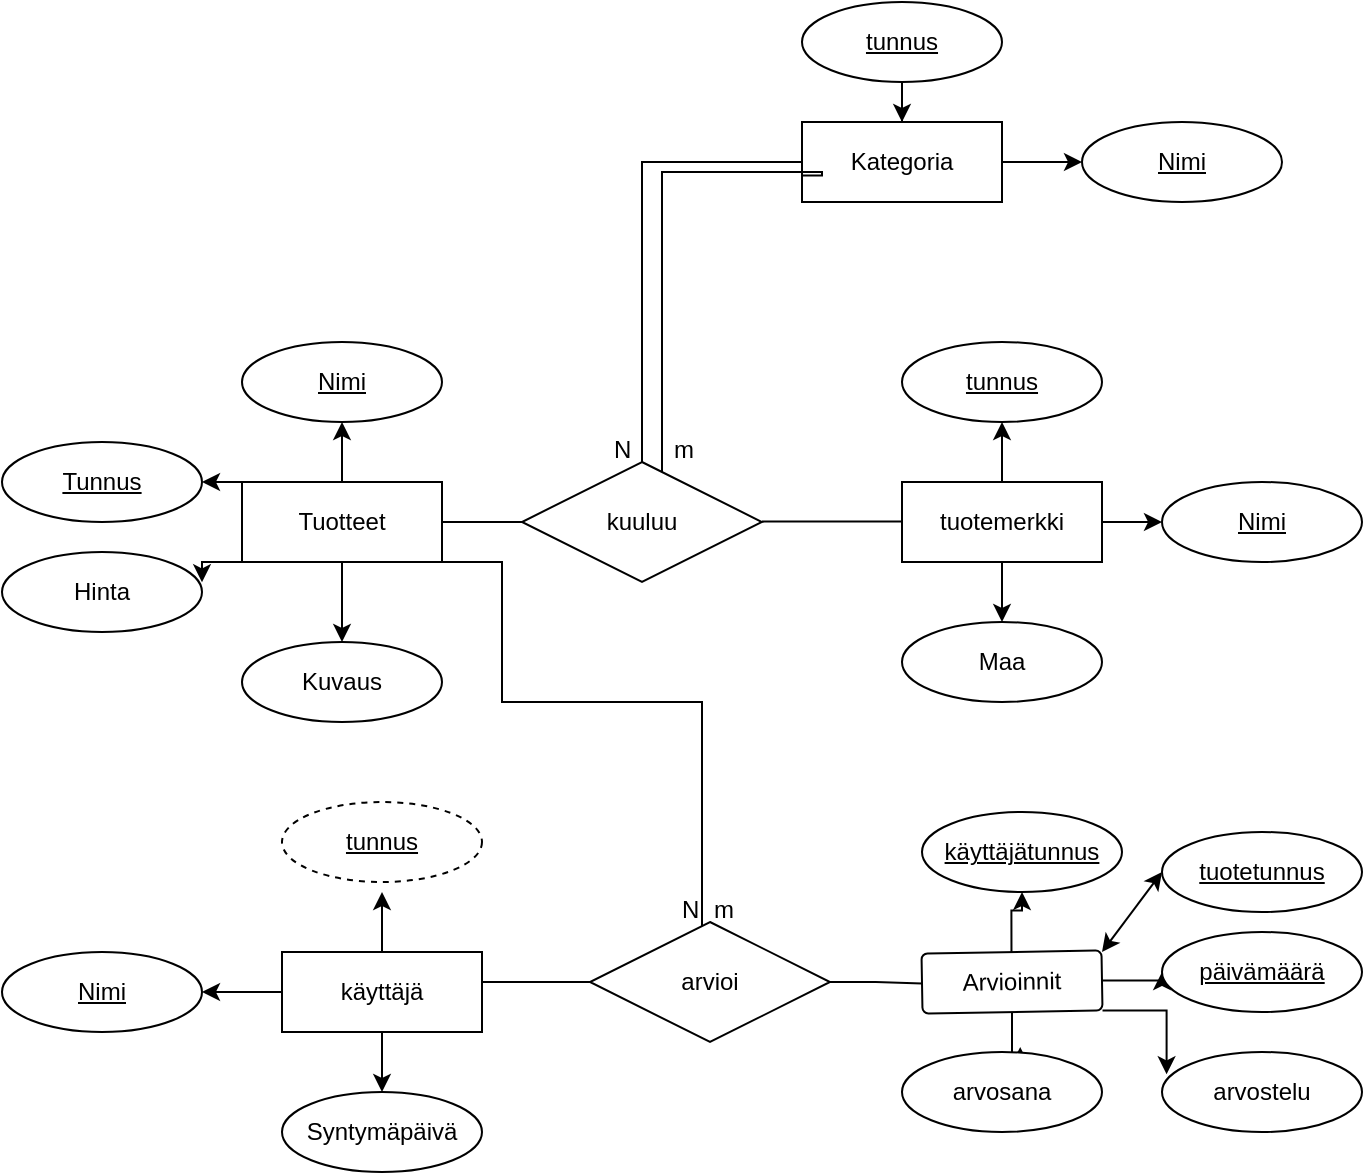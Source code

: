 <mxfile version="20.3.3" type="device"><diagram id="YKZrGLHdQ3bybM5HXPs3" name="Page-1"><mxGraphModel dx="648" dy="698" grid="1" gridSize="10" guides="1" tooltips="1" connect="1" arrows="1" fold="1" page="1" pageScale="1" pageWidth="827" pageHeight="1169" math="0" shadow="0"><root><mxCell id="0"/><mxCell id="1" parent="0"/><mxCell id="eV8gOvM9h0psOcStmPGR-9" style="edgeStyle=orthogonalEdgeStyle;rounded=0;orthogonalLoop=1;jettySize=auto;html=1;exitX=0.5;exitY=1;exitDx=0;exitDy=0;entryX=0.5;entryY=0;entryDx=0;entryDy=0;" edge="1" parent="1" source="eV8gOvM9h0psOcStmPGR-1" target="eV8gOvM9h0psOcStmPGR-4"><mxGeometry relative="1" as="geometry"/></mxCell><mxCell id="eV8gOvM9h0psOcStmPGR-10" style="edgeStyle=orthogonalEdgeStyle;rounded=0;orthogonalLoop=1;jettySize=auto;html=1;exitX=0;exitY=0.5;exitDx=0;exitDy=0;entryX=1;entryY=0.5;entryDx=0;entryDy=0;" edge="1" parent="1" source="eV8gOvM9h0psOcStmPGR-1" target="eV8gOvM9h0psOcStmPGR-3"><mxGeometry relative="1" as="geometry"/></mxCell><mxCell id="eV8gOvM9h0psOcStmPGR-11" style="edgeStyle=orthogonalEdgeStyle;rounded=0;orthogonalLoop=1;jettySize=auto;html=1;exitX=0.5;exitY=0;exitDx=0;exitDy=0;entryX=0.5;entryY=1;entryDx=0;entryDy=0;" edge="1" parent="1" source="eV8gOvM9h0psOcStmPGR-1"><mxGeometry relative="1" as="geometry"><mxPoint x="190" y="735" as="targetPoint"/></mxGeometry></mxCell><mxCell id="eV8gOvM9h0psOcStmPGR-54" style="edgeStyle=orthogonalEdgeStyle;rounded=0;orthogonalLoop=1;jettySize=auto;html=1;entryX=0;entryY=0.5;entryDx=0;entryDy=0;endArrow=none;endFill=0;" edge="1" parent="1" source="eV8gOvM9h0psOcStmPGR-1" target="eV8gOvM9h0psOcStmPGR-52"><mxGeometry relative="1" as="geometry"><Array as="points"><mxPoint x="250" y="780"/><mxPoint x="250" y="780"/></Array></mxGeometry></mxCell><mxCell id="eV8gOvM9h0psOcStmPGR-1" value="käyttäjä" style="whiteSpace=wrap;html=1;align=center;" vertex="1" parent="1"><mxGeometry x="140" y="765" width="100" height="40" as="geometry"/></mxCell><mxCell id="eV8gOvM9h0psOcStmPGR-3" value="&lt;u&gt;Nimi&lt;/u&gt;" style="ellipse;whiteSpace=wrap;html=1;align=center;" vertex="1" parent="1"><mxGeometry y="765" width="100" height="40" as="geometry"/></mxCell><mxCell id="eV8gOvM9h0psOcStmPGR-4" value="Syntymäpäivä" style="ellipse;whiteSpace=wrap;html=1;align=center;" vertex="1" parent="1"><mxGeometry x="140" y="835" width="100" height="40" as="geometry"/></mxCell><mxCell id="eV8gOvM9h0psOcStmPGR-18" style="edgeStyle=orthogonalEdgeStyle;rounded=0;orthogonalLoop=1;jettySize=auto;html=1;exitX=0;exitY=0;exitDx=0;exitDy=0;entryX=1;entryY=0.5;entryDx=0;entryDy=0;" edge="1" parent="1" source="eV8gOvM9h0psOcStmPGR-12" target="eV8gOvM9h0psOcStmPGR-14"><mxGeometry relative="1" as="geometry"/></mxCell><mxCell id="eV8gOvM9h0psOcStmPGR-19" style="edgeStyle=orthogonalEdgeStyle;rounded=0;orthogonalLoop=1;jettySize=auto;html=1;exitX=0;exitY=1;exitDx=0;exitDy=0;entryX=1;entryY=0.379;entryDx=0;entryDy=0;entryPerimeter=0;" edge="1" parent="1" source="eV8gOvM9h0psOcStmPGR-12" target="eV8gOvM9h0psOcStmPGR-17"><mxGeometry relative="1" as="geometry"/></mxCell><mxCell id="eV8gOvM9h0psOcStmPGR-20" style="edgeStyle=orthogonalEdgeStyle;rounded=0;orthogonalLoop=1;jettySize=auto;html=1;exitX=0.5;exitY=0;exitDx=0;exitDy=0;entryX=0.5;entryY=1;entryDx=0;entryDy=0;" edge="1" parent="1" source="eV8gOvM9h0psOcStmPGR-12" target="eV8gOvM9h0psOcStmPGR-15"><mxGeometry relative="1" as="geometry"/></mxCell><mxCell id="eV8gOvM9h0psOcStmPGR-21" style="edgeStyle=orthogonalEdgeStyle;rounded=0;orthogonalLoop=1;jettySize=auto;html=1;" edge="1" parent="1" source="eV8gOvM9h0psOcStmPGR-12" target="eV8gOvM9h0psOcStmPGR-16"><mxGeometry relative="1" as="geometry"/></mxCell><mxCell id="eV8gOvM9h0psOcStmPGR-56" style="edgeStyle=orthogonalEdgeStyle;rounded=0;orthogonalLoop=1;jettySize=auto;html=1;exitX=1;exitY=1;exitDx=0;exitDy=0;endArrow=none;endFill=0;" edge="1" parent="1" source="eV8gOvM9h0psOcStmPGR-12" target="eV8gOvM9h0psOcStmPGR-52"><mxGeometry relative="1" as="geometry"><mxPoint x="335.0" y="630" as="targetPoint"/><Array as="points"><mxPoint x="250" y="570"/><mxPoint x="250" y="640"/><mxPoint x="350" y="640"/></Array></mxGeometry></mxCell><mxCell id="eV8gOvM9h0psOcStmPGR-12" value="Tuotteet" style="whiteSpace=wrap;html=1;align=center;" vertex="1" parent="1"><mxGeometry x="120" y="530" width="100" height="40" as="geometry"/></mxCell><mxCell id="eV8gOvM9h0psOcStmPGR-14" value="&lt;u&gt;Tunnus&lt;/u&gt;" style="ellipse;whiteSpace=wrap;html=1;align=center;" vertex="1" parent="1"><mxGeometry y="510" width="100" height="40" as="geometry"/></mxCell><mxCell id="eV8gOvM9h0psOcStmPGR-15" value="&lt;u&gt;Nimi&lt;/u&gt;" style="ellipse;whiteSpace=wrap;html=1;align=center;" vertex="1" parent="1"><mxGeometry x="120" y="460" width="100" height="40" as="geometry"/></mxCell><mxCell id="eV8gOvM9h0psOcStmPGR-16" value="Kuvaus" style="ellipse;whiteSpace=wrap;html=1;align=center;" vertex="1" parent="1"><mxGeometry x="120" y="610" width="100" height="40" as="geometry"/></mxCell><mxCell id="eV8gOvM9h0psOcStmPGR-17" value="Hinta" style="ellipse;whiteSpace=wrap;html=1;align=center;" vertex="1" parent="1"><mxGeometry y="565" width="100" height="40" as="geometry"/></mxCell><mxCell id="eV8gOvM9h0psOcStmPGR-26" style="edgeStyle=orthogonalEdgeStyle;rounded=0;orthogonalLoop=1;jettySize=auto;html=1;exitX=1;exitY=0.5;exitDx=0;exitDy=0;entryX=0;entryY=0.5;entryDx=0;entryDy=0;" edge="1" parent="1" source="eV8gOvM9h0psOcStmPGR-22" target="eV8gOvM9h0psOcStmPGR-24"><mxGeometry relative="1" as="geometry"/></mxCell><mxCell id="eV8gOvM9h0psOcStmPGR-27" style="edgeStyle=orthogonalEdgeStyle;rounded=0;orthogonalLoop=1;jettySize=auto;html=1;entryX=0.5;entryY=0;entryDx=0;entryDy=0;" edge="1" parent="1" source="eV8gOvM9h0psOcStmPGR-22" target="eV8gOvM9h0psOcStmPGR-25"><mxGeometry relative="1" as="geometry"/></mxCell><mxCell id="eV8gOvM9h0psOcStmPGR-28" style="edgeStyle=orthogonalEdgeStyle;rounded=0;orthogonalLoop=1;jettySize=auto;html=1;entryX=0.5;entryY=1;entryDx=0;entryDy=0;" edge="1" parent="1" source="eV8gOvM9h0psOcStmPGR-22" target="eV8gOvM9h0psOcStmPGR-23"><mxGeometry relative="1" as="geometry"/></mxCell><mxCell id="eV8gOvM9h0psOcStmPGR-22" value="tuotemerkki" style="whiteSpace=wrap;html=1;align=center;" vertex="1" parent="1"><mxGeometry x="450" y="530" width="100" height="40" as="geometry"/></mxCell><mxCell id="eV8gOvM9h0psOcStmPGR-23" value="&lt;u&gt;tunnus&lt;/u&gt;" style="ellipse;whiteSpace=wrap;html=1;align=center;" vertex="1" parent="1"><mxGeometry x="450" y="460" width="100" height="40" as="geometry"/></mxCell><mxCell id="eV8gOvM9h0psOcStmPGR-24" value="&lt;u&gt;Nimi&lt;/u&gt;" style="ellipse;whiteSpace=wrap;html=1;align=center;" vertex="1" parent="1"><mxGeometry x="580" y="530" width="100" height="40" as="geometry"/></mxCell><mxCell id="eV8gOvM9h0psOcStmPGR-25" value="Maa" style="ellipse;whiteSpace=wrap;html=1;align=center;" vertex="1" parent="1"><mxGeometry x="450" y="600" width="100" height="40" as="geometry"/></mxCell><mxCell id="eV8gOvM9h0psOcStmPGR-32" style="edgeStyle=orthogonalEdgeStyle;rounded=0;orthogonalLoop=1;jettySize=auto;html=1;exitX=1;exitY=0.5;exitDx=0;exitDy=0;" edge="1" parent="1" source="eV8gOvM9h0psOcStmPGR-29" target="eV8gOvM9h0psOcStmPGR-31"><mxGeometry relative="1" as="geometry"/></mxCell><mxCell id="eV8gOvM9h0psOcStmPGR-29" value="Kategoria" style="whiteSpace=wrap;html=1;align=center;" vertex="1" parent="1"><mxGeometry x="400" y="350" width="100" height="40" as="geometry"/></mxCell><mxCell id="eV8gOvM9h0psOcStmPGR-33" style="edgeStyle=orthogonalEdgeStyle;rounded=0;orthogonalLoop=1;jettySize=auto;html=1;entryX=0.5;entryY=0;entryDx=0;entryDy=0;" edge="1" parent="1" source="eV8gOvM9h0psOcStmPGR-30" target="eV8gOvM9h0psOcStmPGR-29"><mxGeometry relative="1" as="geometry"/></mxCell><mxCell id="eV8gOvM9h0psOcStmPGR-30" value="&lt;u&gt;tunnus&lt;/u&gt;" style="ellipse;whiteSpace=wrap;html=1;align=center;" vertex="1" parent="1"><mxGeometry x="400" y="290" width="100" height="40" as="geometry"/></mxCell><mxCell id="eV8gOvM9h0psOcStmPGR-31" value="&lt;u&gt;Nimi&lt;/u&gt;" style="ellipse;whiteSpace=wrap;html=1;align=center;" vertex="1" parent="1"><mxGeometry x="540" y="350" width="100" height="40" as="geometry"/></mxCell><mxCell id="eV8gOvM9h0psOcStmPGR-40" style="edgeStyle=orthogonalEdgeStyle;rounded=0;orthogonalLoop=1;jettySize=auto;html=1;exitX=0.5;exitY=0;exitDx=0;exitDy=0;" edge="1" parent="1" source="eV8gOvM9h0psOcStmPGR-34" target="eV8gOvM9h0psOcStmPGR-35"><mxGeometry relative="1" as="geometry"/></mxCell><mxCell id="eV8gOvM9h0psOcStmPGR-41" style="edgeStyle=orthogonalEdgeStyle;rounded=0;orthogonalLoop=1;jettySize=auto;html=1;entryX=0.591;entryY=-0.064;entryDx=0;entryDy=0;entryPerimeter=0;" edge="1" parent="1" source="eV8gOvM9h0psOcStmPGR-34" target="eV8gOvM9h0psOcStmPGR-38"><mxGeometry relative="1" as="geometry"/></mxCell><mxCell id="eV8gOvM9h0psOcStmPGR-42" style="edgeStyle=orthogonalEdgeStyle;rounded=0;orthogonalLoop=1;jettySize=auto;html=1;exitX=1;exitY=1;exitDx=0;exitDy=0;entryX=0.023;entryY=0.279;entryDx=0;entryDy=0;entryPerimeter=0;" edge="1" parent="1" source="eV8gOvM9h0psOcStmPGR-34" target="eV8gOvM9h0psOcStmPGR-39"><mxGeometry relative="1" as="geometry"/></mxCell><mxCell id="eV8gOvM9h0psOcStmPGR-43" style="edgeStyle=orthogonalEdgeStyle;rounded=0;orthogonalLoop=1;jettySize=auto;html=1;exitX=1;exitY=0.5;exitDx=0;exitDy=0;entryX=0;entryY=0.5;entryDx=0;entryDy=0;" edge="1" parent="1" source="eV8gOvM9h0psOcStmPGR-34" target="eV8gOvM9h0psOcStmPGR-37"><mxGeometry relative="1" as="geometry"/></mxCell><mxCell id="eV8gOvM9h0psOcStmPGR-34" value="Arvioinnit" style="rounded=1;arcSize=10;whiteSpace=wrap;html=1;align=center;rotation=-1;" vertex="1" parent="1"><mxGeometry x="460" y="765" width="90" height="30" as="geometry"/></mxCell><mxCell id="eV8gOvM9h0psOcStmPGR-35" value="&lt;u&gt;käyttäjätunnus&lt;/u&gt;" style="ellipse;whiteSpace=wrap;html=1;align=center;" vertex="1" parent="1"><mxGeometry x="460" y="695" width="100" height="40" as="geometry"/></mxCell><mxCell id="eV8gOvM9h0psOcStmPGR-36" value="&lt;u&gt;tuotetunnus&lt;/u&gt;" style="ellipse;whiteSpace=wrap;html=1;align=center;" vertex="1" parent="1"><mxGeometry x="580" y="705" width="100" height="40" as="geometry"/></mxCell><mxCell id="eV8gOvM9h0psOcStmPGR-37" value="&lt;u&gt;päivämäärä&lt;/u&gt;" style="ellipse;whiteSpace=wrap;html=1;align=center;" vertex="1" parent="1"><mxGeometry x="580" y="755" width="100" height="40" as="geometry"/></mxCell><mxCell id="eV8gOvM9h0psOcStmPGR-38" value="arvosana" style="ellipse;whiteSpace=wrap;html=1;align=center;" vertex="1" parent="1"><mxGeometry x="450" y="815" width="100" height="40" as="geometry"/></mxCell><mxCell id="eV8gOvM9h0psOcStmPGR-39" value="arvostelu" style="ellipse;whiteSpace=wrap;html=1;align=center;" vertex="1" parent="1"><mxGeometry x="580" y="815" width="100" height="40" as="geometry"/></mxCell><mxCell id="eV8gOvM9h0psOcStmPGR-44" value="" style="endArrow=classic;startArrow=classic;html=1;rounded=0;" edge="1" parent="1"><mxGeometry width="50" height="50" relative="1" as="geometry"><mxPoint x="550" y="765" as="sourcePoint"/><mxPoint x="580" y="725" as="targetPoint"/></mxGeometry></mxCell><mxCell id="eV8gOvM9h0psOcStmPGR-46" style="edgeStyle=orthogonalEdgeStyle;rounded=0;orthogonalLoop=1;jettySize=auto;html=1;entryX=1;entryY=0.5;entryDx=0;entryDy=0;endArrow=none;endFill=0;" edge="1" parent="1" source="eV8gOvM9h0psOcStmPGR-45" target="eV8gOvM9h0psOcStmPGR-12"><mxGeometry relative="1" as="geometry"/></mxCell><mxCell id="eV8gOvM9h0psOcStmPGR-51" style="edgeStyle=orthogonalEdgeStyle;rounded=0;orthogonalLoop=1;jettySize=auto;html=1;entryX=0;entryY=1;entryDx=0;entryDy=0;endArrow=none;endFill=0;" edge="1" parent="1" source="eV8gOvM9h0psOcStmPGR-45" target="eV8gOvM9h0psOcStmPGR-29"><mxGeometry relative="1" as="geometry"><Array as="points"><mxPoint x="320" y="370"/><mxPoint x="400" y="370"/></Array></mxGeometry></mxCell><mxCell id="eV8gOvM9h0psOcStmPGR-45" value="kuuluu" style="shape=rhombus;perimeter=rhombusPerimeter;whiteSpace=wrap;html=1;align=center;" vertex="1" parent="1"><mxGeometry x="260" y="520" width="120" height="60" as="geometry"/></mxCell><mxCell id="eV8gOvM9h0psOcStmPGR-47" style="edgeStyle=orthogonalEdgeStyle;rounded=0;orthogonalLoop=1;jettySize=auto;html=1;entryX=1;entryY=0.5;entryDx=0;entryDy=0;endArrow=none;endFill=0;" edge="1" parent="1"><mxGeometry relative="1" as="geometry"><mxPoint x="420" y="549.76" as="sourcePoint"/><mxPoint x="380" y="549.76" as="targetPoint"/><Array as="points"><mxPoint x="450" y="549.76"/><mxPoint x="450" y="549.76"/></Array></mxGeometry></mxCell><mxCell id="eV8gOvM9h0psOcStmPGR-55" style="edgeStyle=orthogonalEdgeStyle;rounded=0;orthogonalLoop=1;jettySize=auto;html=1;entryX=0;entryY=0.5;entryDx=0;entryDy=0;endArrow=none;endFill=0;" edge="1" parent="1" source="eV8gOvM9h0psOcStmPGR-52" target="eV8gOvM9h0psOcStmPGR-34"><mxGeometry relative="1" as="geometry"/></mxCell><mxCell id="eV8gOvM9h0psOcStmPGR-52" value="arvioi" style="shape=rhombus;perimeter=rhombusPerimeter;whiteSpace=wrap;html=1;align=center;" vertex="1" parent="1"><mxGeometry x="294" y="750" width="120" height="60" as="geometry"/></mxCell><mxCell id="eV8gOvM9h0psOcStmPGR-66" value="N" style="text;strokeColor=none;fillColor=none;spacingLeft=4;spacingRight=4;overflow=hidden;rotatable=0;points=[[0,0.5],[1,0.5]];portConstraint=eastwest;fontSize=12;" vertex="1" parent="1"><mxGeometry x="300" y="500" width="40" height="30" as="geometry"/></mxCell><mxCell id="eV8gOvM9h0psOcStmPGR-67" value="m" style="text;strokeColor=none;fillColor=none;spacingLeft=4;spacingRight=4;overflow=hidden;rotatable=0;points=[[0,0.5],[1,0.5]];portConstraint=eastwest;fontSize=12;" vertex="1" parent="1"><mxGeometry x="330" y="500" width="40" height="30" as="geometry"/></mxCell><mxCell id="eV8gOvM9h0psOcStmPGR-68" value="N" style="text;strokeColor=none;fillColor=none;spacingLeft=4;spacingRight=4;overflow=hidden;rotatable=0;points=[[0,0.5],[1,0.5]];portConstraint=eastwest;fontSize=12;" vertex="1" parent="1"><mxGeometry x="334" y="730" width="40" height="30" as="geometry"/></mxCell><mxCell id="eV8gOvM9h0psOcStmPGR-69" value="m" style="text;strokeColor=none;fillColor=none;spacingLeft=4;spacingRight=4;overflow=hidden;rotatable=0;points=[[0,0.5],[1,0.5]];portConstraint=eastwest;fontSize=12;" vertex="1" parent="1"><mxGeometry x="350" y="730" width="40" height="30" as="geometry"/></mxCell><mxCell id="eV8gOvM9h0psOcStmPGR-71" value="&lt;u&gt;tunnus&lt;/u&gt;" style="ellipse;whiteSpace=wrap;html=1;align=center;dashed=1;" vertex="1" parent="1"><mxGeometry x="140" y="690" width="100" height="40" as="geometry"/></mxCell><mxCell id="eV8gOvM9h0psOcStmPGR-72" style="edgeStyle=orthogonalEdgeStyle;rounded=0;orthogonalLoop=1;jettySize=auto;html=1;entryX=-0.004;entryY=0.669;entryDx=0;entryDy=0;endArrow=none;endFill=0;entryPerimeter=0;" edge="1" parent="1" target="eV8gOvM9h0psOcStmPGR-29"><mxGeometry relative="1" as="geometry"><mxPoint x="330.0" y="525" as="sourcePoint"/><mxPoint x="410" y="395" as="targetPoint"/><Array as="points"><mxPoint x="330" y="375"/><mxPoint x="410" y="375"/><mxPoint x="410" y="377"/></Array></mxGeometry></mxCell></root></mxGraphModel></diagram></mxfile>
